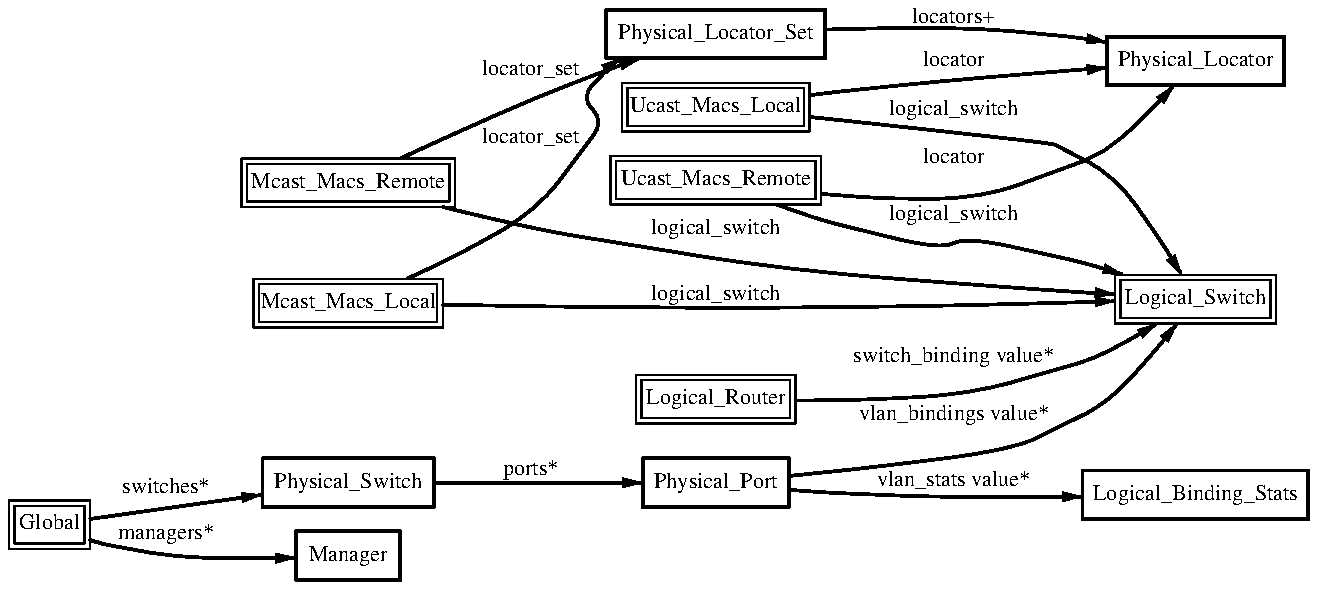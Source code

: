 .\" Generated from vtep.gv with cksum "1625908031 1376"
.ps -2
.PS
linethick = 1;
linethick = 0.5;
box at 1.695952789,1.986484617 wid 1.067553656 height 0.243245 "Mcast_Macs_Remote"
box at 1.695952789,1.986484617 wid 1.01199810044444 height 0.187689444444444
linethick = 1;
box at 3.533814711,2.729744039 wid 1.0946025 height 0.243245 "Physical_Locator_Set"
linethick = 0.5;
box at 5.93225906,1.405420961 wid 0.804070672 height 0.243245 "Logical_Switch"
box at 5.93225906,1.405420961 wid 0.748515116444444 height 0.187689444444444
linethick = 0.5;
box at 3.533814711,2.364876539 wid 0.939217594 height 0.243245 "Ucast_Macs_Local"
box at 3.533814711,2.364876539 wid 0.883662038444444 height 0.187689444444444
linethick = 1;
box at 5.93225906,2.594597117 wid 0.885119906 height 0.243245 "Physical_Locator"
linethick = 0.5;
box at 0.2027057883,0.2770268656 wid 0.4054067117 height 0.243245 "Global"
box at 0.2027057883,0.2770268656 wid 0.349851156144444 height 0.187689444444444
linethick = 1;
box at 1.695952789,0.48649 wid 0.858119711 height 0.243245 "Physical_Switch"
linethick = 1;
box at 1.695952789,0.1216225 wid 0.520252406 height 0.243245 "Manager"
linethick = 1;
box at 3.533814711,0.48649 wid 0.729735 height 0.243245 "Physical_Port"
linethick = 0.5;
box at 3.533814711,0.905406539 wid 0.797308461 height 0.243245 "Logical_Router"
box at 3.533814711,0.905406539 wid 0.741752905444444 height 0.187689444444444
linethick = 0.5;
box at 1.695952789,1.385134328 wid 0.945931156 height 0.243245 "Mcast_Macs_Local"
box at 1.695952789,1.385134328 wid 0.890375600444444 height 0.187689444444444
linethick = 0.5;
box at 3.533814711,2.000009039 wid 1.054077883 height 0.243245 "Ucast_Macs_Remote"
box at 3.533814711,2.000009039 wid 0.998522327444444 height 0.187689444444444
linethick = 1;
box at 5.93225906,0.42567875 wid 1.128364906 height 0.243245 "Logical_Binding_Stats"
linethick = 1;
spline -> from 1.95763576,2.108301713 to 1.95763576,2.108301713 to 2.216351142,2.226810677 to 2.624905444,2.408806586 to 2.986513461,2.547310289 to 3.039832765,2.567742869 to 3.09650885,2.5881268 to 3.1524552,2.607440453
"locator_set" at 2.608121539,2.547310289
linethick = 1;
spline -> from 2.171302168,1.864764819 to 2.171302168,1.864764819 to 2.413866082,1.806434668 to 2.714419604,1.739834187 to 2.986513461,1.695952789 to 3.889633497,1.550346332 to 4.96122502,1.46676735 to 5.53041832,1.429356269
"logical_switch" at 3.533814711,1.756764039
linethick = 1;
spline -> from 4.0816511,2.752609069 to 4.0816511,2.752609069 to 4.417669743,2.760441558 to 4.856191829,2.759517227 to 5.24338922,2.722981828 to 5.32317358,2.715441233 to 5.40782284,2.703278983 to 5.48906667,2.68931672
"locators+" at 4.722990867,2.810841922
linethick = 1;
spline -> from 4.004396488,2.315011314 to 4.004396488,2.315011314 to 4.500810884,2.261789308 to 5.21565929,2.183172524 to 5.24338922,2.168918367 to 5.52895885,2.02185244 to 5.75371723,1.704125821 to 5.86171801,1.528454282
"logical_switch" at 4.722990867,2.351352117
linethick = 1;
spline -> from 4.005028925,2.424082372 to 4.005028925,2.424082372 to 4.071337512,2.431817563 to 4.138716377,2.439358158 to 4.202738461,2.445974422 to 4.639703779,2.491217992 to 5.13976685,2.533104781 to 5.48955316,2.560834711
"locator" at 4.722990867,2.594597117
linethick = 1;
spline -> from 0.4072018598,0.3057151809 to 0.4072018598,0.3057151809 to 0.626842365,0.3365245926 to 0.982369257,0.3863898176 to 1.26438751,0.4259511844
"switches*" at 0.783784039,0.4594606156
linethick = 1;
spline -> from 0.4063067182,0.1995144139 to 0.4063067182,0.1995144139 to 0.4458388956,0.1872256765 to 0.487317033,0.1761872184 to 0.527014617,0.1689190578 to 0.834719542,0.1125835158 to 1.195208632,0.1069110424 to 1.433637381,0.1113332365
"managers*" at 0.783784039,0.2297303078
linethick = 1;
spline -> from 2.126836982,0.48649 to 2.126836982,0.48649 to 2.443006833,0.48649 to 2.867761252,0.48649 to 3.167585039,0.48649
"ports*" at 2.608121539,0.54730125
linethick = 1;
spline -> from 3.899557893,0.520641598 to 3.899557893,0.520641598 to 4.329225861,0.565106784 to 5.01279296,0.650631726 to 5.24338922,0.763497406 to 5.49587753,0.887163164 to 5.72014942,1.134446031 to 5.84031245,1.28336062
"vlan_bindings value*" at 4.722990867,0.824308656
linethick = 1;
spline -> from 3.899752489,0.4518178577 to 3.899752489,0.4518178577 to 3.998072118,0.4438978005 to 4.104370183,0.4365955856 to 4.202738461,0.4324360961 to 4.591298024,0.4160024639 to 5.02933362,0.4144651555 to 5.36744417,0.4169608492
"vlan_stats value*" at 4.722990867,0.493252211
linethick = 1;
spline -> from 3.933709491,0.897282156 to 3.933709491,0.897282156 to 4.285247165,0.900201096 to 4.807250935,0.929098602 to 5.24338922,1.054077883 to 5.42144456,1.105110684 to 5.60777023,1.203235717 to 5.74155498,1.282825481
"switch_binding value*" at 4.722990867,1.114889133
linethick = 1;
spline -> from 1.992857636,1.50763251 to 1.992857636,1.50763251 to 2.258335229,1.631736109 to 2.639256899,1.848224159 to 2.864890961,2.148680383 to 2.976102575,2.296767939 to 2.857204419,2.414644466 to 2.986513461,2.547310289 to 3.008892001,2.570272617 to 3.034189481,2.590316005 to 3.061384272,2.607878294
"locator_set" at 2.608121539,2.209491633
linethick = 1;
spline -> from 2.170961625,1.375891018 to 2.170961625,1.375891018 to 2.414741764,1.371609906 to 2.716511511,1.366988251 to 2.986513461,1.364896344 to 3.473003461,1.361053073 to 3.594625961,1.359544954 to 4.081115961,1.364896344 to 4.580206052,1.370345032 to 5.15484804,1.38406405 to 5.52993183,1.394037095
"logical_switch" at 3.533814711,1.425707594
linethick = 1;
spline -> from 3.839670974,1.877559506 to 3.839670974,1.877559506 to 3.952293409,1.836256505 to 4.081894345,1.79320214 to 4.202738461,1.76352625 to 4.656390386,1.652071391 to 4.787207547,1.716142124 to 5.24338922,1.614854906 to 5.34993053,1.591162843 to 5.46425568,1.55920045 to 5.56885103,1.527384004
"logical_switch" at 4.722990867,1.8243375
linethick = 1;
spline -> from 4.062288798,1.930051777 to 4.062288798,1.930051777 to 4.408523731,1.904413754 to 4.86538649,1.909570548 to 5.24338922,2.047295867 to 5.48176932,2.134134332 to 5.70068982,2.338508781 to 5.82523126,2.471417849
"locator" at 4.722990867,2.108107117
.ps +2
.PE
